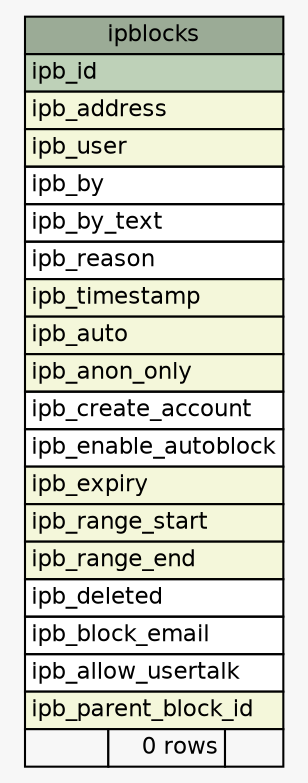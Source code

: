 // dot 2.38.0 on Linux 3.14.35-28.38.amzn1.x86_64
// SchemaSpy rev Unknown
digraph "ipblocks" {
  graph [
    rankdir="RL"
    bgcolor="#f7f7f7"
    nodesep="0.18"
    ranksep="0.46"
    fontname="Helvetica"
    fontsize="11"
  ];
  node [
    fontname="Helvetica"
    fontsize="11"
    shape="plaintext"
  ];
  edge [
    arrowsize="0.8"
  ];
  "ipblocks" [
    label=<
    <TABLE BORDER="0" CELLBORDER="1" CELLSPACING="0" BGCOLOR="#ffffff">
      <TR><TD COLSPAN="3" BGCOLOR="#9bab96" ALIGN="CENTER">ipblocks</TD></TR>
      <TR><TD PORT="ipb_id" COLSPAN="3" BGCOLOR="#bed1b8" ALIGN="LEFT">ipb_id</TD></TR>
      <TR><TD PORT="ipb_address" COLSPAN="3" BGCOLOR="#f4f7da" ALIGN="LEFT">ipb_address</TD></TR>
      <TR><TD PORT="ipb_user" COLSPAN="3" BGCOLOR="#f4f7da" ALIGN="LEFT">ipb_user</TD></TR>
      <TR><TD PORT="ipb_by" COLSPAN="3" ALIGN="LEFT">ipb_by</TD></TR>
      <TR><TD PORT="ipb_by_text" COLSPAN="3" ALIGN="LEFT">ipb_by_text</TD></TR>
      <TR><TD PORT="ipb_reason" COLSPAN="3" ALIGN="LEFT">ipb_reason</TD></TR>
      <TR><TD PORT="ipb_timestamp" COLSPAN="3" BGCOLOR="#f4f7da" ALIGN="LEFT">ipb_timestamp</TD></TR>
      <TR><TD PORT="ipb_auto" COLSPAN="3" BGCOLOR="#f4f7da" ALIGN="LEFT">ipb_auto</TD></TR>
      <TR><TD PORT="ipb_anon_only" COLSPAN="3" BGCOLOR="#f4f7da" ALIGN="LEFT">ipb_anon_only</TD></TR>
      <TR><TD PORT="ipb_create_account" COLSPAN="3" ALIGN="LEFT">ipb_create_account</TD></TR>
      <TR><TD PORT="ipb_enable_autoblock" COLSPAN="3" ALIGN="LEFT">ipb_enable_autoblock</TD></TR>
      <TR><TD PORT="ipb_expiry" COLSPAN="3" BGCOLOR="#f4f7da" ALIGN="LEFT">ipb_expiry</TD></TR>
      <TR><TD PORT="ipb_range_start" COLSPAN="3" BGCOLOR="#f4f7da" ALIGN="LEFT">ipb_range_start</TD></TR>
      <TR><TD PORT="ipb_range_end" COLSPAN="3" BGCOLOR="#f4f7da" ALIGN="LEFT">ipb_range_end</TD></TR>
      <TR><TD PORT="ipb_deleted" COLSPAN="3" ALIGN="LEFT">ipb_deleted</TD></TR>
      <TR><TD PORT="ipb_block_email" COLSPAN="3" ALIGN="LEFT">ipb_block_email</TD></TR>
      <TR><TD PORT="ipb_allow_usertalk" COLSPAN="3" ALIGN="LEFT">ipb_allow_usertalk</TD></TR>
      <TR><TD PORT="ipb_parent_block_id" COLSPAN="3" BGCOLOR="#f4f7da" ALIGN="LEFT">ipb_parent_block_id</TD></TR>
      <TR><TD ALIGN="LEFT" BGCOLOR="#f7f7f7">  </TD><TD ALIGN="RIGHT" BGCOLOR="#f7f7f7">0 rows</TD><TD ALIGN="RIGHT" BGCOLOR="#f7f7f7">  </TD></TR>
    </TABLE>>
    URL="tables/ipblocks.html"
    tooltip="ipblocks"
  ];
}
